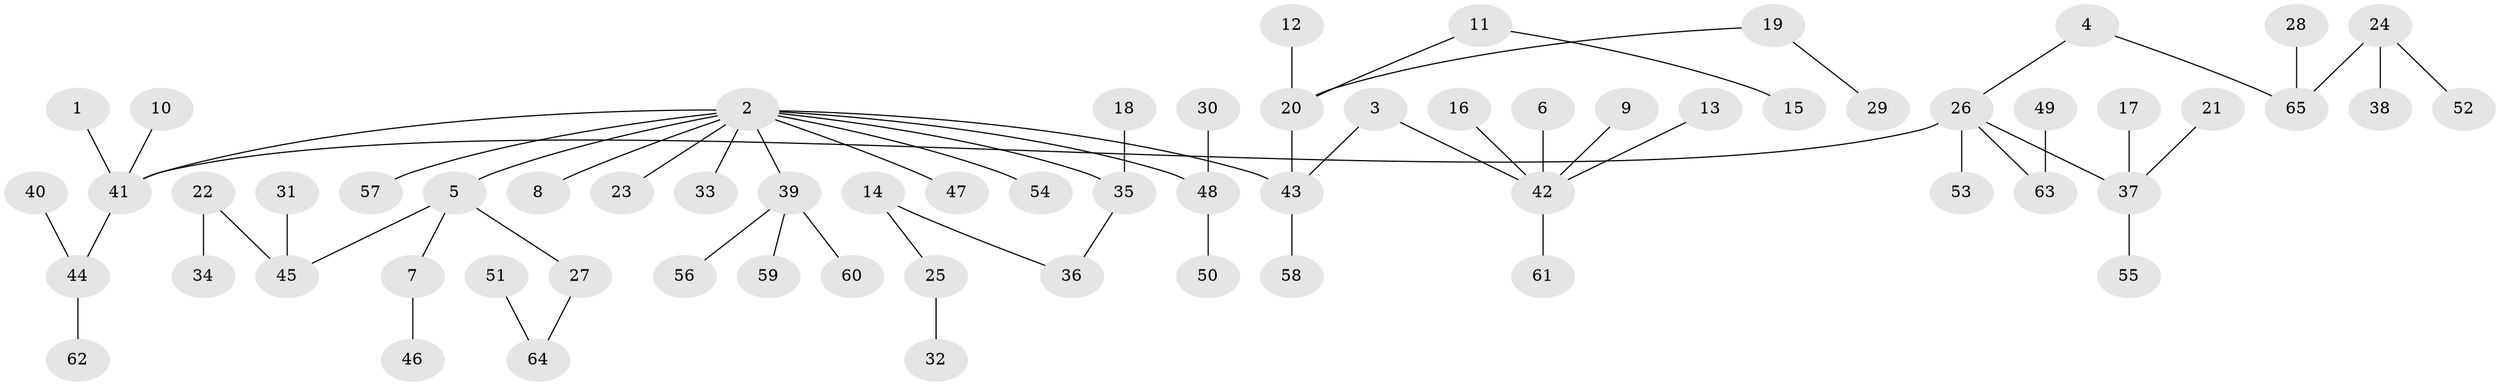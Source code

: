 // original degree distribution, {8: 0.007751937984496124, 6: 0.031007751937984496, 3: 0.16279069767441862, 5: 0.023255813953488372, 4: 0.05426356589147287, 1: 0.5271317829457365, 2: 0.1937984496124031}
// Generated by graph-tools (version 1.1) at 2025/50/03/09/25 03:50:20]
// undirected, 65 vertices, 64 edges
graph export_dot {
graph [start="1"]
  node [color=gray90,style=filled];
  1;
  2;
  3;
  4;
  5;
  6;
  7;
  8;
  9;
  10;
  11;
  12;
  13;
  14;
  15;
  16;
  17;
  18;
  19;
  20;
  21;
  22;
  23;
  24;
  25;
  26;
  27;
  28;
  29;
  30;
  31;
  32;
  33;
  34;
  35;
  36;
  37;
  38;
  39;
  40;
  41;
  42;
  43;
  44;
  45;
  46;
  47;
  48;
  49;
  50;
  51;
  52;
  53;
  54;
  55;
  56;
  57;
  58;
  59;
  60;
  61;
  62;
  63;
  64;
  65;
  1 -- 41 [weight=1.0];
  2 -- 5 [weight=1.0];
  2 -- 8 [weight=1.0];
  2 -- 23 [weight=1.0];
  2 -- 33 [weight=1.0];
  2 -- 35 [weight=1.0];
  2 -- 39 [weight=1.0];
  2 -- 41 [weight=1.0];
  2 -- 43 [weight=1.0];
  2 -- 47 [weight=1.0];
  2 -- 48 [weight=1.0];
  2 -- 54 [weight=1.0];
  2 -- 57 [weight=1.0];
  3 -- 42 [weight=1.0];
  3 -- 43 [weight=1.0];
  4 -- 26 [weight=1.0];
  4 -- 65 [weight=1.0];
  5 -- 7 [weight=1.0];
  5 -- 27 [weight=1.0];
  5 -- 45 [weight=1.0];
  6 -- 42 [weight=1.0];
  7 -- 46 [weight=1.0];
  9 -- 42 [weight=1.0];
  10 -- 41 [weight=1.0];
  11 -- 15 [weight=1.0];
  11 -- 20 [weight=1.0];
  12 -- 20 [weight=1.0];
  13 -- 42 [weight=1.0];
  14 -- 25 [weight=1.0];
  14 -- 36 [weight=1.0];
  16 -- 42 [weight=1.0];
  17 -- 37 [weight=1.0];
  18 -- 35 [weight=1.0];
  19 -- 20 [weight=1.0];
  19 -- 29 [weight=1.0];
  20 -- 43 [weight=1.0];
  21 -- 37 [weight=1.0];
  22 -- 34 [weight=1.0];
  22 -- 45 [weight=1.0];
  24 -- 38 [weight=1.0];
  24 -- 52 [weight=1.0];
  24 -- 65 [weight=1.0];
  25 -- 32 [weight=1.0];
  26 -- 37 [weight=1.0];
  26 -- 41 [weight=1.0];
  26 -- 53 [weight=1.0];
  26 -- 63 [weight=1.0];
  27 -- 64 [weight=1.0];
  28 -- 65 [weight=1.0];
  30 -- 48 [weight=1.0];
  31 -- 45 [weight=1.0];
  35 -- 36 [weight=1.0];
  37 -- 55 [weight=1.0];
  39 -- 56 [weight=1.0];
  39 -- 59 [weight=1.0];
  39 -- 60 [weight=1.0];
  40 -- 44 [weight=1.0];
  41 -- 44 [weight=1.0];
  42 -- 61 [weight=1.0];
  43 -- 58 [weight=1.0];
  44 -- 62 [weight=1.0];
  48 -- 50 [weight=1.0];
  49 -- 63 [weight=1.0];
  51 -- 64 [weight=1.0];
}
